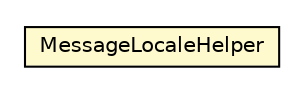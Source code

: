 #!/usr/local/bin/dot
#
# Class diagram 
# Generated by UMLGraph version R5_6-24-gf6e263 (http://www.umlgraph.org/)
#

digraph G {
	edge [fontname="Helvetica",fontsize=10,labelfontname="Helvetica",labelfontsize=10];
	node [fontname="Helvetica",fontsize=10,shape=plaintext];
	nodesep=0.25;
	ranksep=0.5;
	// org.universAAL.ui.internationalization.util.MessageLocaleHelper
	c5632205 [label=<<table title="org.universAAL.ui.internationalization.util.MessageLocaleHelper" border="0" cellborder="1" cellspacing="0" cellpadding="2" port="p" bgcolor="lemonChiffon" href="./MessageLocaleHelper.html">
		<tr><td><table border="0" cellspacing="0" cellpadding="1">
<tr><td align="center" balign="center"> MessageLocaleHelper </td></tr>
		</table></td></tr>
		</table>>, URL="./MessageLocaleHelper.html", fontname="Helvetica", fontcolor="black", fontsize=10.0];
}

